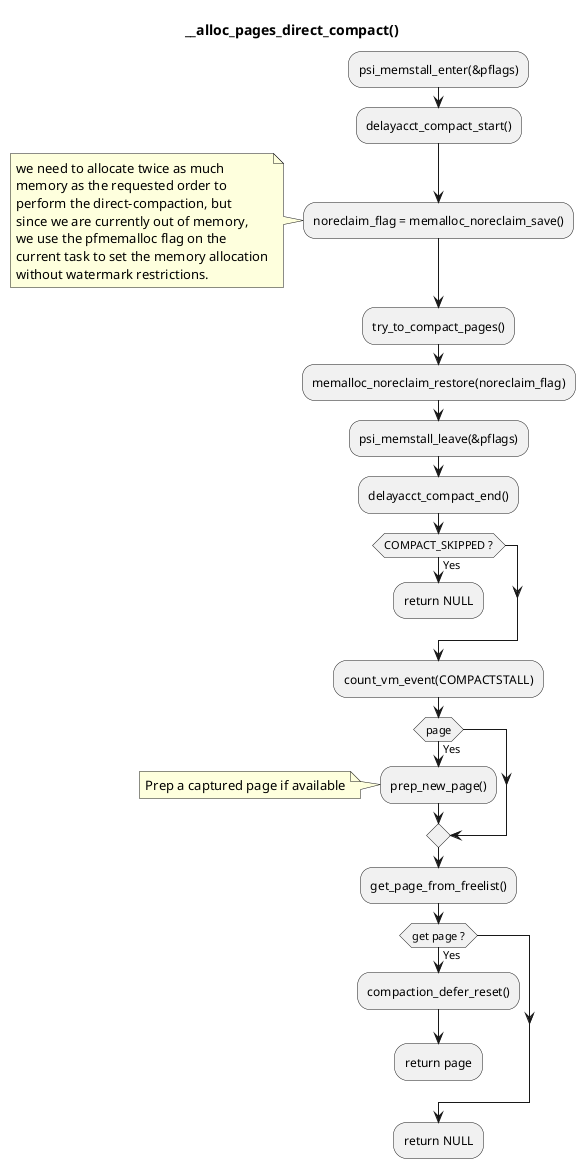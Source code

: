 @startuml
title __alloc_pages_direct_compact()

:psi_memstall_enter(&pflags);
:delayacct_compact_start();
:noreclaim_flag = memalloc_noreclaim_save();
note left
    we need to allocate twice as much
    memory as the requested order to
    perform the direct-compaction, but
    since we are currently out of memory,
    we use the pfmemalloc flag on the
    current task to set the memory allocation
    without watermark restrictions.
end note
:try_to_compact_pages();
:memalloc_noreclaim_restore(noreclaim_flag);
:psi_memstall_leave(&pflags);
:delayacct_compact_end();

if (COMPACT_SKIPPED ?) then (Yes)
    :return NULL;
    detach
endif
:count_vm_event(COMPACTSTALL);
if (page) then (Yes)
    :prep_new_page();
    note left
        Prep a captured page if available
    end note
endif
:get_page_from_freelist();
if (get page ?) then (Yes)
    :compaction_defer_reset();
    :return page;
    detach
endif
:return NULL;

@enduml
